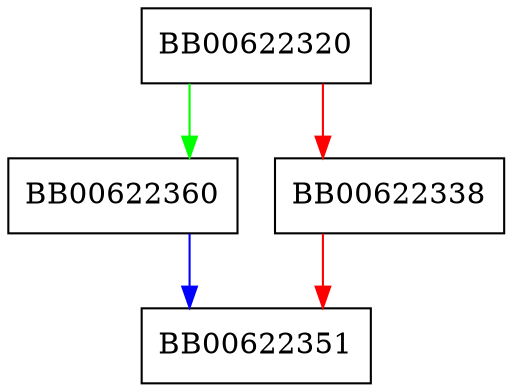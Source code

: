 digraph PKCS12_SAFEBAG_create0_pkcs8 {
  node [shape="box"];
  graph [splines=ortho];
  BB00622320 -> BB00622360 [color="green"];
  BB00622320 -> BB00622338 [color="red"];
  BB00622338 -> BB00622351 [color="red"];
  BB00622360 -> BB00622351 [color="blue"];
}